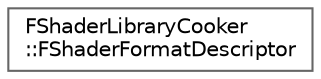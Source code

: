 digraph "Graphical Class Hierarchy"
{
 // INTERACTIVE_SVG=YES
 // LATEX_PDF_SIZE
  bgcolor="transparent";
  edge [fontname=Helvetica,fontsize=10,labelfontname=Helvetica,labelfontsize=10];
  node [fontname=Helvetica,fontsize=10,shape=box,height=0.2,width=0.4];
  rankdir="LR";
  Node0 [id="Node000000",label="FShaderLibraryCooker\l::FShaderFormatDescriptor",height=0.2,width=0.4,color="grey40", fillcolor="white", style="filled",URL="$d1/db6/structFShaderLibraryCooker_1_1FShaderFormatDescriptor.html",tooltip=" "];
}
